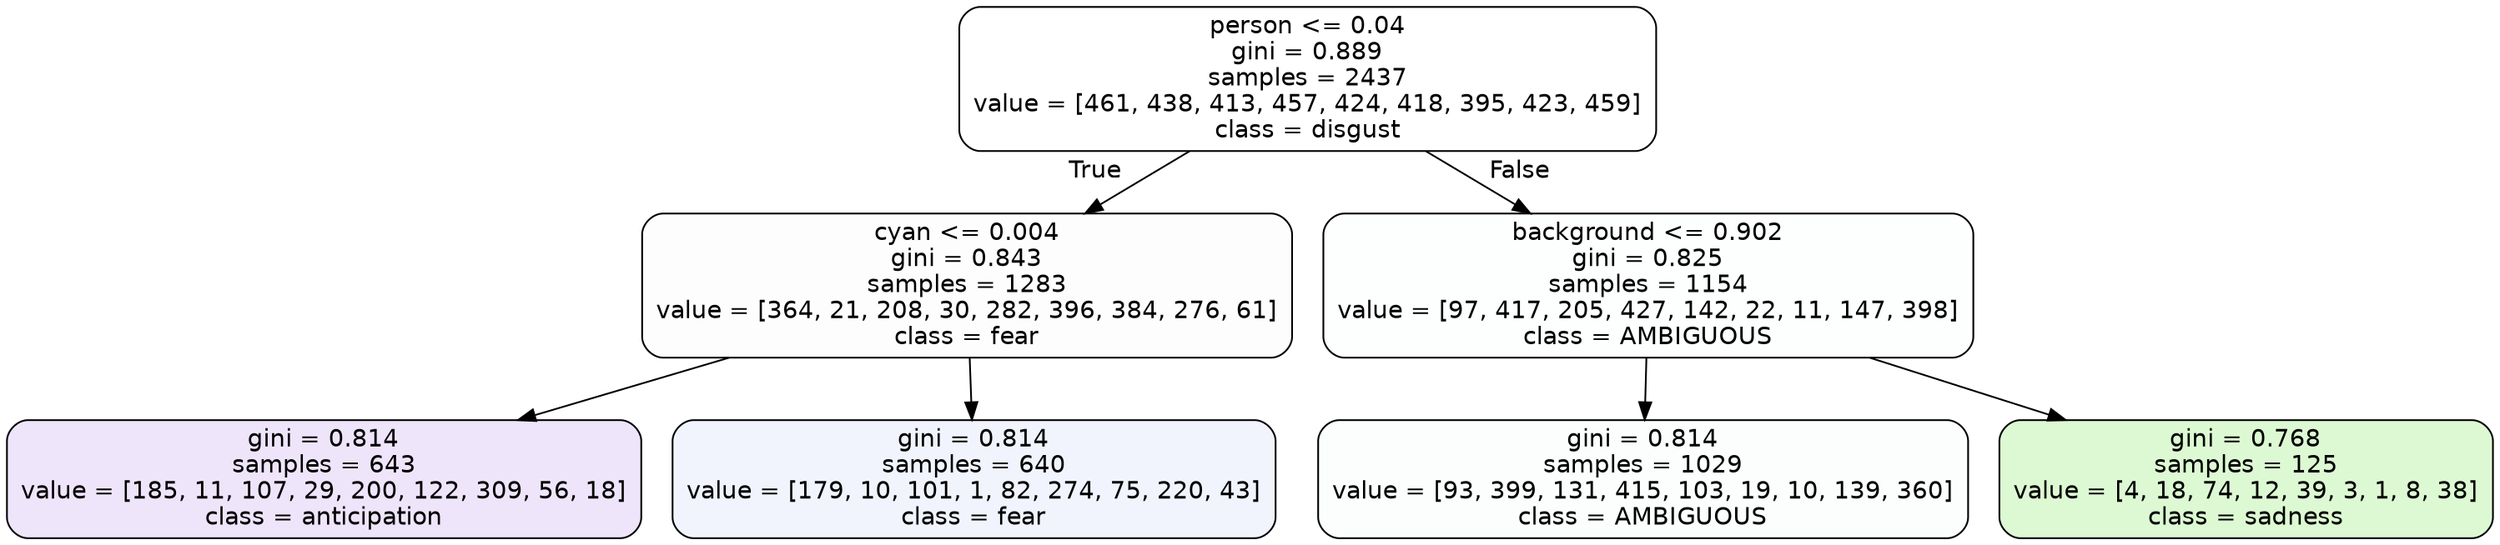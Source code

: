 digraph Tree {
node [shape=box, style="filled, rounded", color="black", fontname=helvetica] ;
edge [fontname=helvetica] ;
0 [label="person <= 0.04\ngini = 0.889\nsamples = 2437\nvalue = [461, 438, 413, 457, 424, 418, 395, 423, 459]\nclass = disgust", fillcolor="#e5813900"] ;
1 [label="cyan <= 0.004\ngini = 0.843\nsamples = 1283\nvalue = [364, 21, 208, 30, 282, 396, 384, 276, 61]\nclass = fear", fillcolor="#3964e502"] ;
0 -> 1 [labeldistance=2.5, labelangle=45, headlabel="True"] ;
2 [label="gini = 0.814\nsamples = 643\nvalue = [185, 11, 107, 29, 200, 122, 309, 56, 18]\nclass = anticipation", fillcolor="#8139e521"] ;
1 -> 2 ;
3 [label="gini = 0.814\nsamples = 640\nvalue = [179, 10, 101, 1, 82, 274, 75, 220, 43]\nclass = fear", fillcolor="#3964e512"] ;
1 -> 3 ;
4 [label="background <= 0.902\ngini = 0.825\nsamples = 1154\nvalue = [97, 417, 205, 427, 142, 22, 11, 147, 398]\nclass = AMBIGUOUS", fillcolor="#39e58102"] ;
0 -> 4 [labeldistance=2.5, labelangle=-45, headlabel="False"] ;
5 [label="gini = 0.814\nsamples = 1029\nvalue = [93, 399, 131, 415, 103, 19, 10, 139, 360]\nclass = AMBIGUOUS", fillcolor="#39e58103"] ;
4 -> 5 ;
6 [label="gini = 0.768\nsamples = 125\nvalue = [4, 18, 74, 12, 39, 3, 1, 8, 38]\nclass = sadness", fillcolor="#64e53938"] ;
4 -> 6 ;
}